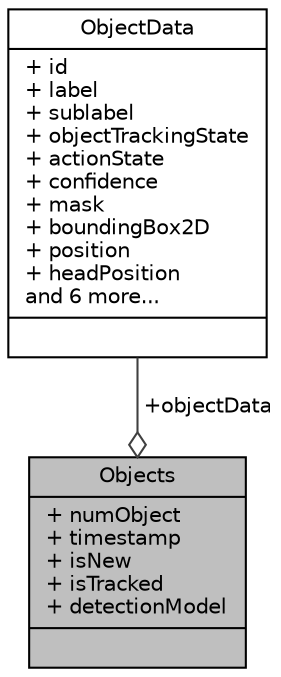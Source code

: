 digraph "Objects"
{
 // LATEX_PDF_SIZE
  edge [fontname="Helvetica",fontsize="10",labelfontname="Helvetica",labelfontsize="10"];
  node [fontname="Helvetica",fontsize="10",shape=record];
  Node1 [label="{Objects\n|+ numObject\l+ timestamp\l+ isNew\l+ isTracked\l+ detectionModel\l|}",height=0.2,width=0.4,color="black", fillcolor="grey75", style="filled", fontcolor="black",tooltip="Object Scene data directly from the ZED SDK. Represents all detections given during a single image fr..."];
  Node2 -> Node1 [color="grey25",fontsize="10",style="solid",label=" +objectData" ,arrowhead="odiamond",fontname="Helvetica"];
  Node2 [label="{ObjectData\n|+ id\l+ label\l+ sublabel\l+ objectTrackingState\l+ actionState\l+ confidence\l+ mask\l+ boundingBox2D\l+ position\l+ headPosition\land 6 more...\l|}",height=0.2,width=0.4,color="black", fillcolor="white", style="filled",URL="$structsl_1_1ObjectData.html",tooltip="Object data structure directly from the SDK. Represents a single object detection."];
}
